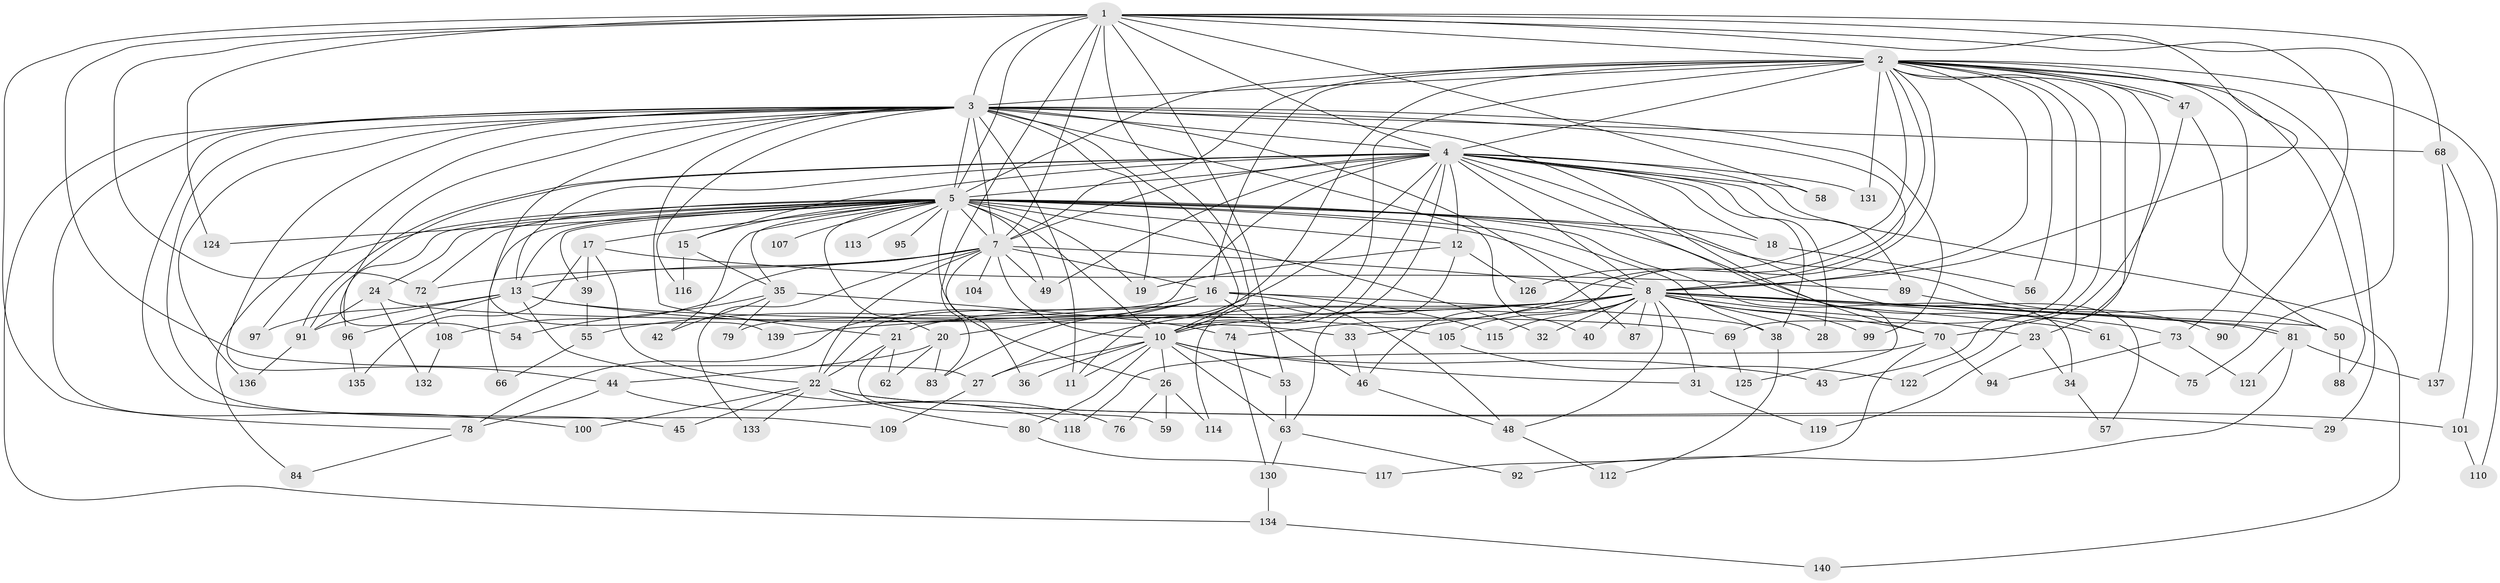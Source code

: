 // original degree distribution, {19: 0.02142857142857143, 18: 0.007142857142857143, 29: 0.007142857142857143, 24: 0.007142857142857143, 30: 0.007142857142857143, 17: 0.007142857142857143, 31: 0.007142857142857143, 25: 0.007142857142857143, 3: 0.20714285714285716, 5: 0.08571428571428572, 7: 0.02857142857142857, 2: 0.5071428571428571, 10: 0.007142857142857143, 4: 0.09285714285714286}
// Generated by graph-tools (version 1.1) at 2025/41/03/06/25 10:41:40]
// undirected, 110 vertices, 244 edges
graph export_dot {
graph [start="1"]
  node [color=gray90,style=filled];
  1 [super="+64"];
  2 [super="+6"];
  3 [super="+129"];
  4 [super="+52"];
  5 [super="+9"];
  7 [super="+37"];
  8 [super="+14"];
  10 [super="+25"];
  11 [super="+77"];
  12;
  13 [super="+30"];
  15 [super="+67"];
  16 [super="+120"];
  17 [super="+82"];
  18 [super="+51"];
  19 [super="+86"];
  20 [super="+127"];
  21 [super="+111"];
  22 [super="+41"];
  23;
  24 [super="+128"];
  26;
  27;
  28;
  29;
  31;
  32 [super="+138"];
  33;
  34;
  35;
  36;
  38 [super="+93"];
  39;
  40;
  42;
  43;
  44 [super="+85"];
  45;
  46 [super="+123"];
  47 [super="+60"];
  48 [super="+106"];
  49 [super="+102"];
  50;
  53;
  54;
  55;
  56;
  57;
  58;
  59;
  61;
  62;
  63 [super="+65"];
  66;
  68;
  69;
  70 [super="+71"];
  72 [super="+103"];
  73;
  74;
  75;
  76;
  78;
  79;
  80;
  81;
  83;
  84;
  87;
  88;
  89;
  90;
  91 [super="+98"];
  92;
  94;
  95;
  96;
  97;
  99;
  100;
  101;
  104;
  105;
  107;
  108;
  109;
  110;
  112;
  113;
  114;
  115;
  116;
  117;
  118;
  119;
  121;
  122;
  124;
  125;
  126;
  130;
  131;
  132;
  133;
  134;
  135;
  136;
  137;
  139;
  140;
  1 -- 2 [weight=2];
  1 -- 3;
  1 -- 4;
  1 -- 5 [weight=2];
  1 -- 7;
  1 -- 8;
  1 -- 10;
  1 -- 53;
  1 -- 58;
  1 -- 68;
  1 -- 75;
  1 -- 78;
  1 -- 83;
  1 -- 90;
  1 -- 124;
  1 -- 27;
  1 -- 72;
  2 -- 3 [weight=2];
  2 -- 4 [weight=2];
  2 -- 5 [weight=4];
  2 -- 7 [weight=2];
  2 -- 8 [weight=2];
  2 -- 10 [weight=2];
  2 -- 11;
  2 -- 43;
  2 -- 46;
  2 -- 47;
  2 -- 47;
  2 -- 73;
  2 -- 74;
  2 -- 88;
  2 -- 131;
  2 -- 69;
  2 -- 16;
  2 -- 23;
  2 -- 29;
  2 -- 110;
  2 -- 56;
  2 -- 122;
  2 -- 126;
  3 -- 4;
  3 -- 5 [weight=2];
  3 -- 7;
  3 -- 8;
  3 -- 10;
  3 -- 11;
  3 -- 21;
  3 -- 40;
  3 -- 44;
  3 -- 45;
  3 -- 54;
  3 -- 68;
  3 -- 87;
  3 -- 97;
  3 -- 99;
  3 -- 100;
  3 -- 109;
  3 -- 116;
  3 -- 134;
  3 -- 136;
  3 -- 139;
  3 -- 19;
  3 -- 70;
  4 -- 5 [weight=2];
  4 -- 7;
  4 -- 8;
  4 -- 10;
  4 -- 12;
  4 -- 18;
  4 -- 28;
  4 -- 38;
  4 -- 49;
  4 -- 57;
  4 -- 58;
  4 -- 79;
  4 -- 89;
  4 -- 91;
  4 -- 91;
  4 -- 131;
  4 -- 140;
  4 -- 13;
  4 -- 114;
  4 -- 83;
  4 -- 125;
  4 -- 15;
  5 -- 7 [weight=2];
  5 -- 8 [weight=3];
  5 -- 10 [weight=2];
  5 -- 12;
  5 -- 15 [weight=2];
  5 -- 17 [weight=3];
  5 -- 18 [weight=2];
  5 -- 20;
  5 -- 24 [weight=2];
  5 -- 26;
  5 -- 34;
  5 -- 35 [weight=2];
  5 -- 38;
  5 -- 39;
  5 -- 42;
  5 -- 49;
  5 -- 50;
  5 -- 61;
  5 -- 72;
  5 -- 95 [weight=2];
  5 -- 107 [weight=2];
  5 -- 113 [weight=2];
  5 -- 124;
  5 -- 66;
  5 -- 13;
  5 -- 19;
  5 -- 84;
  5 -- 32 [weight=2];
  5 -- 96;
  7 -- 8 [weight=2];
  7 -- 10 [weight=2];
  7 -- 13;
  7 -- 16;
  7 -- 36;
  7 -- 72;
  7 -- 104 [weight=2];
  7 -- 108;
  7 -- 133;
  7 -- 22;
  7 -- 49;
  8 -- 10;
  8 -- 21;
  8 -- 23;
  8 -- 27;
  8 -- 28;
  8 -- 31;
  8 -- 32;
  8 -- 33;
  8 -- 40;
  8 -- 48;
  8 -- 50;
  8 -- 61;
  8 -- 70;
  8 -- 73;
  8 -- 81;
  8 -- 81;
  8 -- 87;
  8 -- 99;
  8 -- 105;
  8 -- 115;
  8 -- 139;
  10 -- 26;
  10 -- 27;
  10 -- 31;
  10 -- 36;
  10 -- 43;
  10 -- 53;
  10 -- 63;
  10 -- 80;
  10 -- 11;
  12 -- 19;
  12 -- 126;
  12 -- 63;
  13 -- 96;
  13 -- 97;
  13 -- 105;
  13 -- 69;
  13 -- 76;
  13 -- 91;
  15 -- 116;
  15 -- 35;
  16 -- 20;
  16 -- 22;
  16 -- 48;
  16 -- 55;
  16 -- 78;
  16 -- 115;
  16 -- 46;
  16 -- 38;
  17 -- 22;
  17 -- 39;
  17 -- 89;
  17 -- 135;
  18 -- 56;
  20 -- 44;
  20 -- 62;
  20 -- 83;
  21 -- 59;
  21 -- 62;
  21 -- 22;
  22 -- 29;
  22 -- 80;
  22 -- 100;
  22 -- 101;
  22 -- 133;
  22 -- 45;
  23 -- 34;
  23 -- 119;
  24 -- 33;
  24 -- 132;
  24 -- 91;
  26 -- 59;
  26 -- 76;
  26 -- 114;
  27 -- 109;
  31 -- 119;
  33 -- 46;
  34 -- 57;
  35 -- 42;
  35 -- 54;
  35 -- 74;
  35 -- 79;
  38 -- 112;
  39 -- 55;
  44 -- 118;
  44 -- 78;
  46 -- 48;
  47 -- 70;
  47 -- 50;
  48 -- 112;
  50 -- 88;
  53 -- 63;
  55 -- 66;
  61 -- 75;
  63 -- 92;
  63 -- 130;
  68 -- 101;
  68 -- 137;
  69 -- 125;
  70 -- 94;
  70 -- 117;
  70 -- 118;
  72 -- 108;
  73 -- 94;
  73 -- 121;
  74 -- 130;
  78 -- 84;
  80 -- 117;
  81 -- 92;
  81 -- 121;
  81 -- 137;
  89 -- 90;
  91 -- 136;
  96 -- 135;
  101 -- 110;
  105 -- 122;
  108 -- 132;
  130 -- 134;
  134 -- 140;
}
